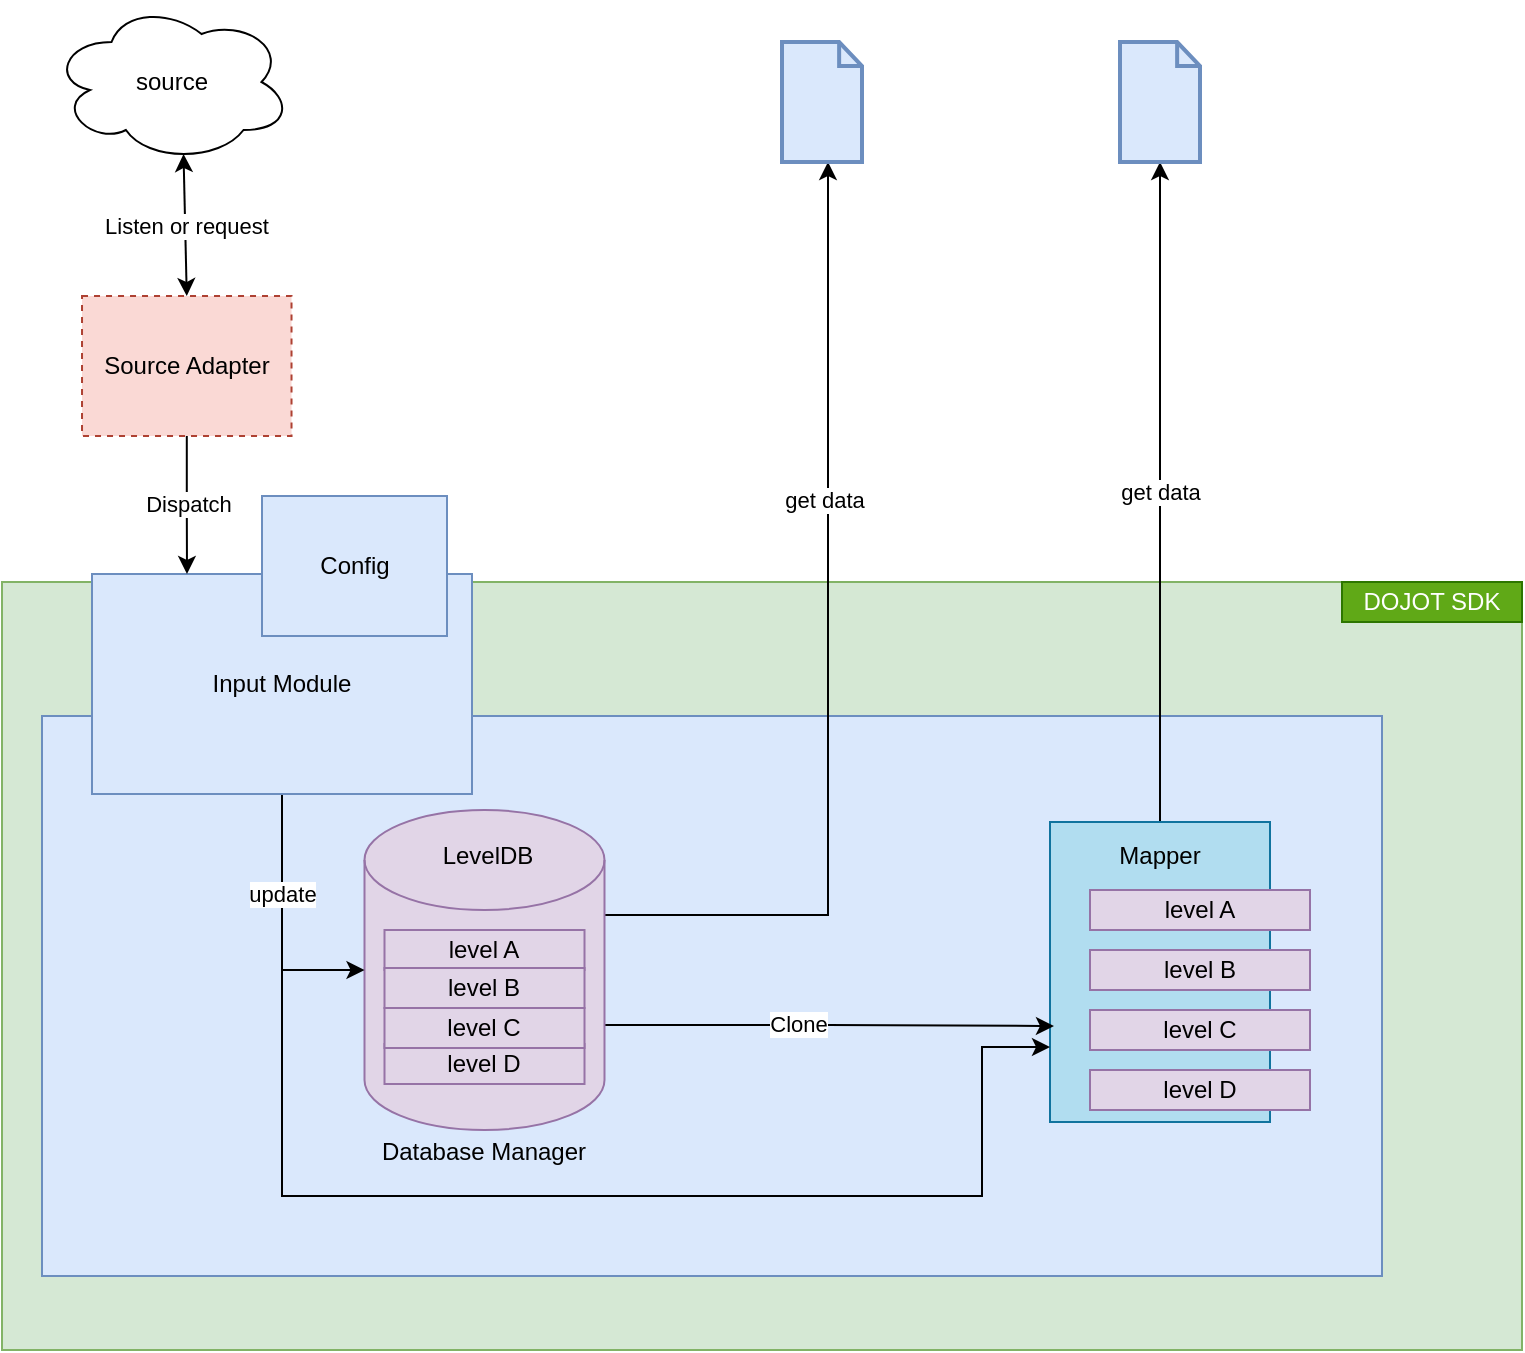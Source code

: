 <mxfile version="15.1.4" type="google"><diagram id="PbUASLIC1fHWpbh-OyXW" name="Page-1"><mxGraphModel dx="1102" dy="561" grid="1" gridSize="10" guides="1" tooltips="1" connect="1" arrows="1" fold="1" page="1" pageScale="1" pageWidth="827" pageHeight="827" math="0" shadow="0"><root><mxCell id="0"/><mxCell id="1" parent="0"/><mxCell id="YQpPiyGzLZXg1B8wrivS-5" value="" style="rounded=0;whiteSpace=wrap;html=1;fillColor=#d5e8d4;strokeColor=#82b366;" parent="1" vertex="1"><mxGeometry x="30" y="363" width="760" height="384" as="geometry"/></mxCell><mxCell id="YQpPiyGzLZXg1B8wrivS-6" value="" style="rounded=0;whiteSpace=wrap;html=1;fillColor=#dae8fc;strokeColor=#6c8ebf;" parent="1" vertex="1"><mxGeometry x="50" y="430" width="670" height="280" as="geometry"/></mxCell><mxCell id="csDmZVIZDT4iYiY1FdOf-42" value="get data" style="edgeStyle=orthogonalEdgeStyle;rounded=0;orthogonalLoop=1;jettySize=auto;html=1;exitX=0.5;exitY=0;exitDx=0;exitDy=0;entryX=0.5;entryY=1;entryDx=0;entryDy=0;" parent="1" source="csDmZVIZDT4iYiY1FdOf-7" edge="1"><mxGeometry relative="1" as="geometry"><mxPoint x="609" y="153" as="targetPoint"/></mxGeometry></mxCell><mxCell id="csDmZVIZDT4iYiY1FdOf-7" value="Mapper" style="rounded=0;whiteSpace=wrap;html=1;fillColor=#b1ddf0;strokeColor=#10739e;" parent="1" vertex="1"><mxGeometry x="554" y="483" width="110" height="150" as="geometry"/></mxCell><mxCell id="csDmZVIZDT4iYiY1FdOf-36" style="edgeStyle=orthogonalEdgeStyle;rounded=0;orthogonalLoop=1;jettySize=auto;html=1;exitX=1;exitY=0;exitDx=0;exitDy=52.5;exitPerimeter=0;entryX=0.5;entryY=1;entryDx=0;entryDy=0;" parent="1" source="YQpPiyGzLZXg1B8wrivS-1" edge="1"><mxGeometry relative="1" as="geometry"><Array as="points"><mxPoint x="443" y="530"/></Array><mxPoint x="443" y="153" as="targetPoint"/></mxGeometry></mxCell><mxCell id="ZlLFytwB0-Oy8n_ug-Qe-4" value="get data" style="edgeLabel;html=1;align=center;verticalAlign=middle;resizable=0;points=[];" parent="csDmZVIZDT4iYiY1FdOf-36" vertex="1" connectable="0"><mxGeometry x="0.308" y="2" relative="1" as="geometry"><mxPoint as="offset"/></mxGeometry></mxCell><mxCell id="csDmZVIZDT4iYiY1FdOf-45" style="edgeStyle=orthogonalEdgeStyle;rounded=0;orthogonalLoop=1;jettySize=auto;html=1;exitX=1;exitY=0;exitDx=0;exitDy=107.5;exitPerimeter=0;entryX=0.018;entryY=0.68;entryDx=0;entryDy=0;entryPerimeter=0;" parent="1" source="YQpPiyGzLZXg1B8wrivS-1" target="csDmZVIZDT4iYiY1FdOf-7" edge="1"><mxGeometry relative="1" as="geometry"/></mxCell><mxCell id="ZlLFytwB0-Oy8n_ug-Qe-1" value="Clone" style="edgeLabel;html=1;align=center;verticalAlign=middle;resizable=0;points=[];" parent="csDmZVIZDT4iYiY1FdOf-45" vertex="1" connectable="0"><mxGeometry x="-0.132" y="2" relative="1" as="geometry"><mxPoint x="-1" y="1" as="offset"/></mxGeometry></mxCell><mxCell id="YQpPiyGzLZXg1B8wrivS-1" value="" style="shape=cylinder3;whiteSpace=wrap;html=1;boundedLbl=1;backgroundOutline=1;size=25;fillColor=#e1d5e7;strokeColor=#9673a6;" parent="1" vertex="1"><mxGeometry x="211.25" y="477" width="120" height="160" as="geometry"/></mxCell><mxCell id="YQpPiyGzLZXg1B8wrivS-13" style="edgeStyle=orthogonalEdgeStyle;rounded=0;orthogonalLoop=1;jettySize=auto;html=1;exitX=0.5;exitY=1;exitDx=0;exitDy=0;entryX=0;entryY=0.5;entryDx=0;entryDy=0;entryPerimeter=0;" parent="1" source="YQpPiyGzLZXg1B8wrivS-8" target="YQpPiyGzLZXg1B8wrivS-1" edge="1"><mxGeometry relative="1" as="geometry"><Array as="points"><mxPoint x="170" y="557"/></Array></mxGeometry></mxCell><mxCell id="ZlLFytwB0-Oy8n_ug-Qe-2" style="edgeStyle=orthogonalEdgeStyle;rounded=0;orthogonalLoop=1;jettySize=auto;html=1;exitX=0.5;exitY=1;exitDx=0;exitDy=0;entryX=0;entryY=0.75;entryDx=0;entryDy=0;" parent="1" source="YQpPiyGzLZXg1B8wrivS-8" target="csDmZVIZDT4iYiY1FdOf-7" edge="1"><mxGeometry relative="1" as="geometry"><Array as="points"><mxPoint x="170" y="670"/><mxPoint x="520" y="670"/><mxPoint x="520" y="596"/></Array></mxGeometry></mxCell><mxCell id="ZlLFytwB0-Oy8n_ug-Qe-3" value="&lt;div&gt;update&lt;/div&gt;" style="edgeLabel;html=1;align=center;verticalAlign=middle;resizable=0;points=[];" parent="ZlLFytwB0-Oy8n_ug-Qe-2" vertex="1" connectable="0"><mxGeometry x="-0.848" relative="1" as="geometry"><mxPoint as="offset"/></mxGeometry></mxCell><mxCell id="YQpPiyGzLZXg1B8wrivS-8" value="Input Module" style="rounded=0;whiteSpace=wrap;html=1;fillColor=#dae8fc;strokeColor=#6c8ebf;" parent="1" vertex="1"><mxGeometry x="75" y="359" width="190" height="110" as="geometry"/></mxCell><mxCell id="csDmZVIZDT4iYiY1FdOf-34" value="Dispatch" style="edgeStyle=orthogonalEdgeStyle;rounded=0;orthogonalLoop=1;jettySize=auto;html=1;entryX=0.25;entryY=0;entryDx=0;entryDy=0;" parent="1" source="YQpPiyGzLZXg1B8wrivS-22" target="YQpPiyGzLZXg1B8wrivS-8" edge="1"><mxGeometry relative="1" as="geometry"/></mxCell><mxCell id="YQpPiyGzLZXg1B8wrivS-22" value="Source Adapter" style="rounded=0;whiteSpace=wrap;html=1;fillColor=#fad9d5;strokeColor=#ae4132;dashed=1;" parent="1" vertex="1"><mxGeometry x="70.01" y="220" width="104.75" height="70" as="geometry"/></mxCell><mxCell id="YQpPiyGzLZXg1B8wrivS-23" value="source" style="ellipse;shape=cloud;whiteSpace=wrap;html=1;" parent="1" vertex="1"><mxGeometry x="54.76" y="73" width="120" height="80" as="geometry"/></mxCell><mxCell id="YQpPiyGzLZXg1B8wrivS-28" value="DOJOT SDK" style="text;html=1;strokeColor=#2D7600;fillColor=#60a917;align=center;verticalAlign=middle;whiteSpace=wrap;rounded=0;fontColor=#ffffff;" parent="1" vertex="1"><mxGeometry x="700" y="363" width="90" height="20" as="geometry"/></mxCell><mxCell id="YQpPiyGzLZXg1B8wrivS-30" value="Listen or request" style="endArrow=classic;startArrow=classic;html=1;entryX=0.55;entryY=0.95;entryDx=0;entryDy=0;entryPerimeter=0;exitX=0.5;exitY=0;exitDx=0;exitDy=0;" parent="1" source="YQpPiyGzLZXg1B8wrivS-22" target="YQpPiyGzLZXg1B8wrivS-23" edge="1"><mxGeometry width="50" height="50" relative="1" as="geometry"><mxPoint x="360" y="420" as="sourcePoint"/><mxPoint x="410" y="370" as="targetPoint"/></mxGeometry></mxCell><mxCell id="YQpPiyGzLZXg1B8wrivS-18" value="Config" style="rounded=0;whiteSpace=wrap;html=1;fillColor=#dae8fc;strokeColor=#6c8ebf;" parent="1" vertex="1"><mxGeometry x="160" y="320" width="92.5" height="70" as="geometry"/></mxCell><mxCell id="csDmZVIZDT4iYiY1FdOf-1" value="level A" style="rounded=0;whiteSpace=wrap;html=1;fillColor=#e1d5e7;strokeColor=#9673a6;" parent="1" vertex="1"><mxGeometry x="221.25" y="537" width="100" height="20" as="geometry"/></mxCell><mxCell id="csDmZVIZDT4iYiY1FdOf-4" value="level B" style="rounded=0;whiteSpace=wrap;html=1;fillColor=#e1d5e7;strokeColor=#9673a6;" parent="1" vertex="1"><mxGeometry x="221.25" y="556" width="100" height="20" as="geometry"/></mxCell><mxCell id="csDmZVIZDT4iYiY1FdOf-5" value="&lt;div&gt;level D&lt;/div&gt;" style="rounded=0;whiteSpace=wrap;html=1;fillColor=#e1d5e7;strokeColor=#9673a6;" parent="1" vertex="1"><mxGeometry x="221.25" y="594" width="100" height="20" as="geometry"/></mxCell><mxCell id="csDmZVIZDT4iYiY1FdOf-6" value="level C" style="rounded=0;whiteSpace=wrap;html=1;fillColor=#e1d5e7;strokeColor=#9673a6;" parent="1" vertex="1"><mxGeometry x="221.25" y="576" width="100" height="20" as="geometry"/></mxCell><mxCell id="csDmZVIZDT4iYiY1FdOf-11" value="level A" style="rounded=0;whiteSpace=wrap;html=1;fillColor=#e1d5e7;strokeColor=#9673a6;" parent="1" vertex="1"><mxGeometry x="574" y="517" width="110" height="20" as="geometry"/></mxCell><mxCell id="csDmZVIZDT4iYiY1FdOf-12" value="level B" style="rounded=0;whiteSpace=wrap;html=1;fillColor=#e1d5e7;strokeColor=#9673a6;" parent="1" vertex="1"><mxGeometry x="574" y="547" width="110" height="20" as="geometry"/></mxCell><mxCell id="csDmZVIZDT4iYiY1FdOf-13" value="&lt;div&gt;level D&lt;/div&gt;" style="rounded=0;whiteSpace=wrap;html=1;fillColor=#e1d5e7;strokeColor=#9673a6;" parent="1" vertex="1"><mxGeometry x="574" y="607" width="110" height="20" as="geometry"/></mxCell><mxCell id="csDmZVIZDT4iYiY1FdOf-14" value="level C" style="rounded=0;whiteSpace=wrap;html=1;fillColor=#e1d5e7;strokeColor=#9673a6;" parent="1" vertex="1"><mxGeometry x="574" y="577" width="110" height="20" as="geometry"/></mxCell><mxCell id="csDmZVIZDT4iYiY1FdOf-30" value="LevelDB" style="text;html=1;strokeColor=none;fillColor=none;align=center;verticalAlign=middle;whiteSpace=wrap;rounded=0;" parent="1" vertex="1"><mxGeometry x="252.5" y="490" width="40" height="20" as="geometry"/></mxCell><mxCell id="csDmZVIZDT4iYiY1FdOf-31" value="Mapper" style="text;html=1;strokeColor=none;fillColor=none;align=center;verticalAlign=middle;whiteSpace=wrap;rounded=0;" parent="1" vertex="1"><mxGeometry x="589" y="490" width="40" height="20" as="geometry"/></mxCell><mxCell id="csDmZVIZDT4iYiY1FdOf-43" value="Database Manager" style="text;html=1;strokeColor=none;fillColor=none;align=center;verticalAlign=middle;whiteSpace=wrap;rounded=0;" parent="1" vertex="1"><mxGeometry x="211.25" y="638" width="120" height="20" as="geometry"/></mxCell><mxCell id="spAMCM_Qi1665XNtqlyG-5" value="" style="html=1;verticalLabelPosition=bottom;align=center;labelBackgroundColor=#ffffff;verticalAlign=top;strokeWidth=2;strokeColor=#6c8ebf;shadow=0;dashed=0;shape=mxgraph.ios7.icons.document;fillColor=#dae8fc;" parent="1" vertex="1"><mxGeometry x="420" y="93" width="40" height="60" as="geometry"/></mxCell><mxCell id="spAMCM_Qi1665XNtqlyG-6" value="" style="html=1;verticalLabelPosition=bottom;align=center;labelBackgroundColor=#ffffff;verticalAlign=top;strokeWidth=2;strokeColor=#6c8ebf;shadow=0;dashed=0;shape=mxgraph.ios7.icons.document;fillColor=#dae8fc;" parent="1" vertex="1"><mxGeometry x="589" y="93" width="40" height="60" as="geometry"/></mxCell></root></mxGraphModel></diagram></mxfile>